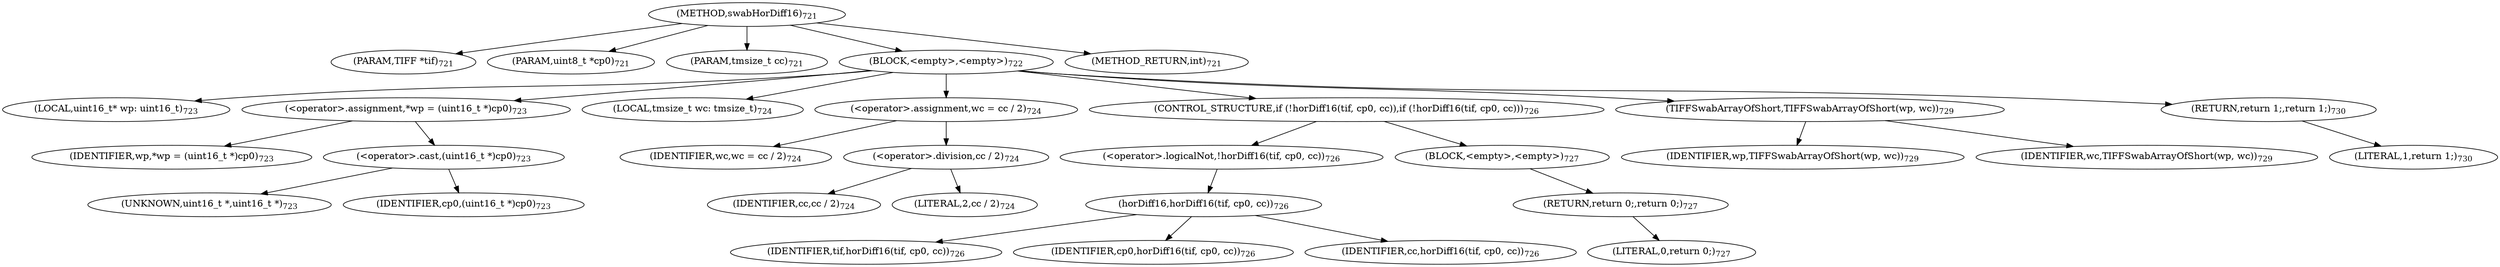 digraph "swabHorDiff16" {  
"38373" [label = <(METHOD,swabHorDiff16)<SUB>721</SUB>> ]
"38374" [label = <(PARAM,TIFF *tif)<SUB>721</SUB>> ]
"38375" [label = <(PARAM,uint8_t *cp0)<SUB>721</SUB>> ]
"38376" [label = <(PARAM,tmsize_t cc)<SUB>721</SUB>> ]
"38377" [label = <(BLOCK,&lt;empty&gt;,&lt;empty&gt;)<SUB>722</SUB>> ]
"38378" [label = <(LOCAL,uint16_t* wp: uint16_t)<SUB>723</SUB>> ]
"38379" [label = <(&lt;operator&gt;.assignment,*wp = (uint16_t *)cp0)<SUB>723</SUB>> ]
"38380" [label = <(IDENTIFIER,wp,*wp = (uint16_t *)cp0)<SUB>723</SUB>> ]
"38381" [label = <(&lt;operator&gt;.cast,(uint16_t *)cp0)<SUB>723</SUB>> ]
"38382" [label = <(UNKNOWN,uint16_t *,uint16_t *)<SUB>723</SUB>> ]
"38383" [label = <(IDENTIFIER,cp0,(uint16_t *)cp0)<SUB>723</SUB>> ]
"38384" [label = <(LOCAL,tmsize_t wc: tmsize_t)<SUB>724</SUB>> ]
"38385" [label = <(&lt;operator&gt;.assignment,wc = cc / 2)<SUB>724</SUB>> ]
"38386" [label = <(IDENTIFIER,wc,wc = cc / 2)<SUB>724</SUB>> ]
"38387" [label = <(&lt;operator&gt;.division,cc / 2)<SUB>724</SUB>> ]
"38388" [label = <(IDENTIFIER,cc,cc / 2)<SUB>724</SUB>> ]
"38389" [label = <(LITERAL,2,cc / 2)<SUB>724</SUB>> ]
"38390" [label = <(CONTROL_STRUCTURE,if (!horDiff16(tif, cp0, cc)),if (!horDiff16(tif, cp0, cc)))<SUB>726</SUB>> ]
"38391" [label = <(&lt;operator&gt;.logicalNot,!horDiff16(tif, cp0, cc))<SUB>726</SUB>> ]
"38392" [label = <(horDiff16,horDiff16(tif, cp0, cc))<SUB>726</SUB>> ]
"38393" [label = <(IDENTIFIER,tif,horDiff16(tif, cp0, cc))<SUB>726</SUB>> ]
"38394" [label = <(IDENTIFIER,cp0,horDiff16(tif, cp0, cc))<SUB>726</SUB>> ]
"38395" [label = <(IDENTIFIER,cc,horDiff16(tif, cp0, cc))<SUB>726</SUB>> ]
"38396" [label = <(BLOCK,&lt;empty&gt;,&lt;empty&gt;)<SUB>727</SUB>> ]
"38397" [label = <(RETURN,return 0;,return 0;)<SUB>727</SUB>> ]
"38398" [label = <(LITERAL,0,return 0;)<SUB>727</SUB>> ]
"38399" [label = <(TIFFSwabArrayOfShort,TIFFSwabArrayOfShort(wp, wc))<SUB>729</SUB>> ]
"38400" [label = <(IDENTIFIER,wp,TIFFSwabArrayOfShort(wp, wc))<SUB>729</SUB>> ]
"38401" [label = <(IDENTIFIER,wc,TIFFSwabArrayOfShort(wp, wc))<SUB>729</SUB>> ]
"38402" [label = <(RETURN,return 1;,return 1;)<SUB>730</SUB>> ]
"38403" [label = <(LITERAL,1,return 1;)<SUB>730</SUB>> ]
"38404" [label = <(METHOD_RETURN,int)<SUB>721</SUB>> ]
  "38373" -> "38374" 
  "38373" -> "38375" 
  "38373" -> "38376" 
  "38373" -> "38377" 
  "38373" -> "38404" 
  "38377" -> "38378" 
  "38377" -> "38379" 
  "38377" -> "38384" 
  "38377" -> "38385" 
  "38377" -> "38390" 
  "38377" -> "38399" 
  "38377" -> "38402" 
  "38379" -> "38380" 
  "38379" -> "38381" 
  "38381" -> "38382" 
  "38381" -> "38383" 
  "38385" -> "38386" 
  "38385" -> "38387" 
  "38387" -> "38388" 
  "38387" -> "38389" 
  "38390" -> "38391" 
  "38390" -> "38396" 
  "38391" -> "38392" 
  "38392" -> "38393" 
  "38392" -> "38394" 
  "38392" -> "38395" 
  "38396" -> "38397" 
  "38397" -> "38398" 
  "38399" -> "38400" 
  "38399" -> "38401" 
  "38402" -> "38403" 
}
